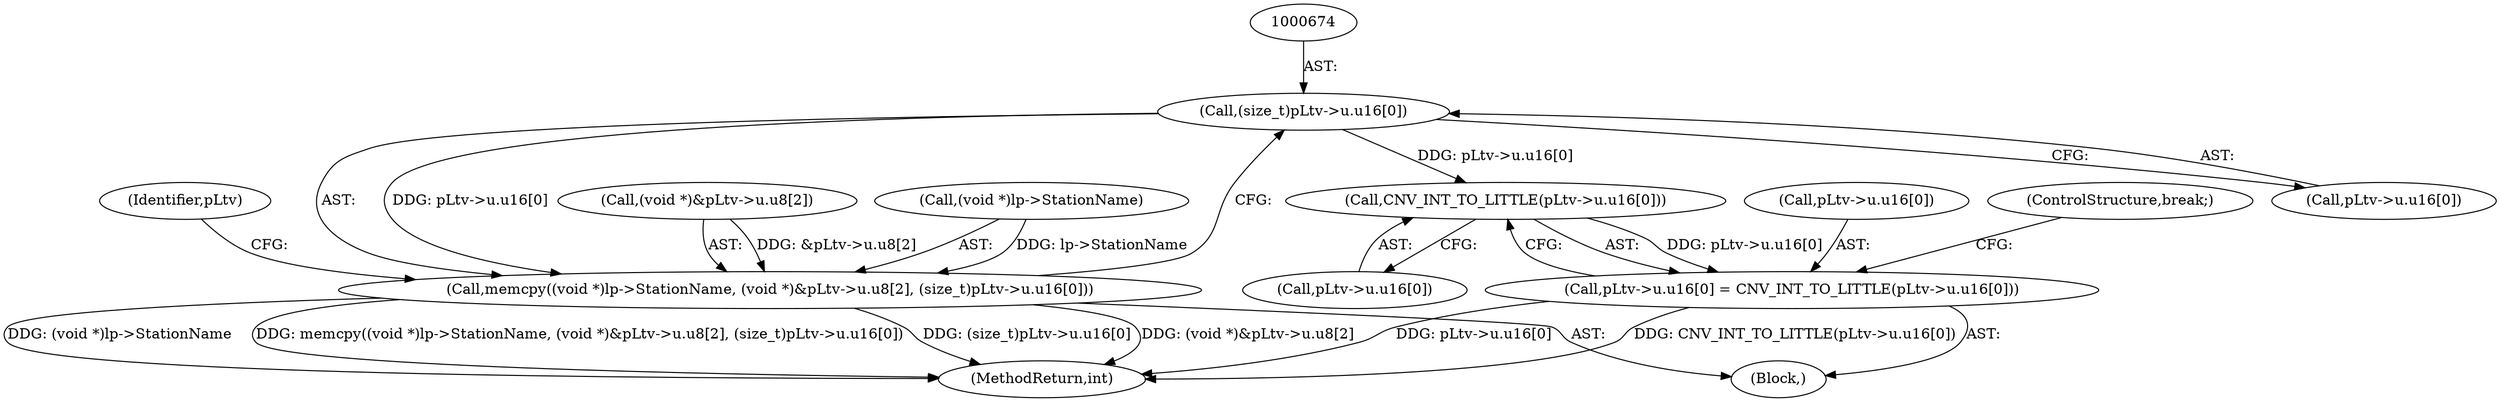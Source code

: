 digraph "1_linux_b5e2f339865fb443107e5b10603e53bbc92dc054_0@del" {
"1000673" [label="(Call,(size_t)pLtv->u.u16[0])"];
"1000657" [label="(Call,memcpy((void *)lp->StationName, (void *)&pLtv->u.u8[2], (size_t)pLtv->u.u16[0]))"];
"1000690" [label="(Call,CNV_INT_TO_LITTLE(pLtv->u.u16[0]))"];
"1000682" [label="(Call,pLtv->u.u16[0] = CNV_INT_TO_LITTLE(pLtv->u.u16[0]))"];
"1000683" [label="(Call,pLtv->u.u16[0])"];
"1000663" [label="(Call,(void *)&pLtv->u.u8[2])"];
"1000411" [label="(Block,)"];
"1000675" [label="(Call,pLtv->u.u16[0])"];
"1000658" [label="(Call,(void *)lp->StationName)"];
"1000686" [label="(Identifier,pLtv)"];
"1000691" [label="(Call,pLtv->u.u16[0])"];
"1000698" [label="(ControlStructure,break;)"];
"1000657" [label="(Call,memcpy((void *)lp->StationName, (void *)&pLtv->u.u8[2], (size_t)pLtv->u.u16[0]))"];
"1002516" [label="(MethodReturn,int)"];
"1000673" [label="(Call,(size_t)pLtv->u.u16[0])"];
"1000682" [label="(Call,pLtv->u.u16[0] = CNV_INT_TO_LITTLE(pLtv->u.u16[0]))"];
"1000690" [label="(Call,CNV_INT_TO_LITTLE(pLtv->u.u16[0]))"];
"1000673" -> "1000657"  [label="AST: "];
"1000673" -> "1000675"  [label="CFG: "];
"1000674" -> "1000673"  [label="AST: "];
"1000675" -> "1000673"  [label="AST: "];
"1000657" -> "1000673"  [label="CFG: "];
"1000673" -> "1000657"  [label="DDG: pLtv->u.u16[0]"];
"1000673" -> "1000690"  [label="DDG: pLtv->u.u16[0]"];
"1000657" -> "1000411"  [label="AST: "];
"1000658" -> "1000657"  [label="AST: "];
"1000663" -> "1000657"  [label="AST: "];
"1000686" -> "1000657"  [label="CFG: "];
"1000657" -> "1002516"  [label="DDG: (void *)&pLtv->u.u8[2]"];
"1000657" -> "1002516"  [label="DDG: (void *)lp->StationName"];
"1000657" -> "1002516"  [label="DDG: memcpy((void *)lp->StationName, (void *)&pLtv->u.u8[2], (size_t)pLtv->u.u16[0])"];
"1000657" -> "1002516"  [label="DDG: (size_t)pLtv->u.u16[0]"];
"1000658" -> "1000657"  [label="DDG: lp->StationName"];
"1000663" -> "1000657"  [label="DDG: &pLtv->u.u8[2]"];
"1000690" -> "1000682"  [label="AST: "];
"1000690" -> "1000691"  [label="CFG: "];
"1000691" -> "1000690"  [label="AST: "];
"1000682" -> "1000690"  [label="CFG: "];
"1000690" -> "1000682"  [label="DDG: pLtv->u.u16[0]"];
"1000682" -> "1000411"  [label="AST: "];
"1000683" -> "1000682"  [label="AST: "];
"1000698" -> "1000682"  [label="CFG: "];
"1000682" -> "1002516"  [label="DDG: CNV_INT_TO_LITTLE(pLtv->u.u16[0])"];
"1000682" -> "1002516"  [label="DDG: pLtv->u.u16[0]"];
}
